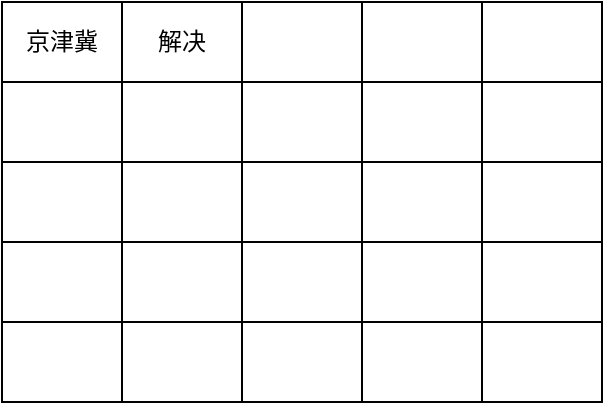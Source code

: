 <mxfile version="13.7.5" type="github">
  <diagram id="Gbl5_UEI-fA2A3KnGgYl" name="Page-1">
    <mxGraphModel dx="946" dy="646" grid="1" gridSize="10" guides="1" tooltips="1" connect="1" arrows="1" fold="1" page="1" pageScale="1" pageWidth="827" pageHeight="1169" math="0" shadow="0">
      <root>
        <mxCell id="0" />
        <mxCell id="1" parent="0" />
        <mxCell id="31_7GWPCaZv_z5C7a0WH-1" value="" style="shape=table;html=1;whiteSpace=wrap;startSize=0;container=1;collapsible=0;childLayout=tableLayout;" vertex="1" parent="1">
          <mxGeometry x="180" y="170" width="300" height="200" as="geometry" />
        </mxCell>
        <mxCell id="31_7GWPCaZv_z5C7a0WH-2" value="" style="shape=partialRectangle;html=1;whiteSpace=wrap;collapsible=0;dropTarget=0;pointerEvents=0;fillColor=none;top=0;left=0;bottom=0;right=0;points=[[0,0.5],[1,0.5]];portConstraint=eastwest;" vertex="1" parent="31_7GWPCaZv_z5C7a0WH-1">
          <mxGeometry width="300" height="40" as="geometry" />
        </mxCell>
        <mxCell id="31_7GWPCaZv_z5C7a0WH-3" value="京津冀" style="shape=partialRectangle;html=1;whiteSpace=wrap;connectable=0;overflow=hidden;fillColor=none;top=0;left=0;bottom=0;right=0;" vertex="1" parent="31_7GWPCaZv_z5C7a0WH-2">
          <mxGeometry width="60" height="40" as="geometry" />
        </mxCell>
        <mxCell id="31_7GWPCaZv_z5C7a0WH-4" value="解决" style="shape=partialRectangle;html=1;whiteSpace=wrap;connectable=0;overflow=hidden;fillColor=none;top=0;left=0;bottom=0;right=0;" vertex="1" parent="31_7GWPCaZv_z5C7a0WH-2">
          <mxGeometry x="60" width="60" height="40" as="geometry" />
        </mxCell>
        <mxCell id="31_7GWPCaZv_z5C7a0WH-5" value="" style="shape=partialRectangle;html=1;whiteSpace=wrap;connectable=0;overflow=hidden;fillColor=none;top=0;left=0;bottom=0;right=0;" vertex="1" parent="31_7GWPCaZv_z5C7a0WH-2">
          <mxGeometry x="120" width="60" height="40" as="geometry" />
        </mxCell>
        <mxCell id="31_7GWPCaZv_z5C7a0WH-6" value="" style="shape=partialRectangle;html=1;whiteSpace=wrap;connectable=0;overflow=hidden;fillColor=none;top=0;left=0;bottom=0;right=0;" vertex="1" parent="31_7GWPCaZv_z5C7a0WH-2">
          <mxGeometry x="180" width="60" height="40" as="geometry" />
        </mxCell>
        <mxCell id="31_7GWPCaZv_z5C7a0WH-7" value="" style="shape=partialRectangle;html=1;whiteSpace=wrap;connectable=0;overflow=hidden;fillColor=none;top=0;left=0;bottom=0;right=0;" vertex="1" parent="31_7GWPCaZv_z5C7a0WH-2">
          <mxGeometry x="240" width="60" height="40" as="geometry" />
        </mxCell>
        <mxCell id="31_7GWPCaZv_z5C7a0WH-8" value="" style="shape=partialRectangle;html=1;whiteSpace=wrap;collapsible=0;dropTarget=0;pointerEvents=0;fillColor=none;top=0;left=0;bottom=0;right=0;points=[[0,0.5],[1,0.5]];portConstraint=eastwest;" vertex="1" parent="31_7GWPCaZv_z5C7a0WH-1">
          <mxGeometry y="40" width="300" height="40" as="geometry" />
        </mxCell>
        <mxCell id="31_7GWPCaZv_z5C7a0WH-9" value="" style="shape=partialRectangle;html=1;whiteSpace=wrap;connectable=0;overflow=hidden;fillColor=none;top=0;left=0;bottom=0;right=0;" vertex="1" parent="31_7GWPCaZv_z5C7a0WH-8">
          <mxGeometry width="60" height="40" as="geometry" />
        </mxCell>
        <mxCell id="31_7GWPCaZv_z5C7a0WH-10" value="" style="shape=partialRectangle;html=1;whiteSpace=wrap;connectable=0;overflow=hidden;fillColor=none;top=0;left=0;bottom=0;right=0;" vertex="1" parent="31_7GWPCaZv_z5C7a0WH-8">
          <mxGeometry x="60" width="60" height="40" as="geometry" />
        </mxCell>
        <mxCell id="31_7GWPCaZv_z5C7a0WH-11" value="" style="shape=partialRectangle;html=1;whiteSpace=wrap;connectable=0;overflow=hidden;fillColor=none;top=0;left=0;bottom=0;right=0;" vertex="1" parent="31_7GWPCaZv_z5C7a0WH-8">
          <mxGeometry x="120" width="60" height="40" as="geometry" />
        </mxCell>
        <mxCell id="31_7GWPCaZv_z5C7a0WH-12" value="" style="shape=partialRectangle;html=1;whiteSpace=wrap;connectable=0;overflow=hidden;fillColor=none;top=0;left=0;bottom=0;right=0;" vertex="1" parent="31_7GWPCaZv_z5C7a0WH-8">
          <mxGeometry x="180" width="60" height="40" as="geometry" />
        </mxCell>
        <mxCell id="31_7GWPCaZv_z5C7a0WH-13" value="" style="shape=partialRectangle;html=1;whiteSpace=wrap;connectable=0;overflow=hidden;fillColor=none;top=0;left=0;bottom=0;right=0;" vertex="1" parent="31_7GWPCaZv_z5C7a0WH-8">
          <mxGeometry x="240" width="60" height="40" as="geometry" />
        </mxCell>
        <mxCell id="31_7GWPCaZv_z5C7a0WH-14" value="" style="shape=partialRectangle;html=1;whiteSpace=wrap;collapsible=0;dropTarget=0;pointerEvents=0;fillColor=none;top=0;left=0;bottom=0;right=0;points=[[0,0.5],[1,0.5]];portConstraint=eastwest;" vertex="1" parent="31_7GWPCaZv_z5C7a0WH-1">
          <mxGeometry y="80" width="300" height="40" as="geometry" />
        </mxCell>
        <mxCell id="31_7GWPCaZv_z5C7a0WH-15" value="" style="shape=partialRectangle;html=1;whiteSpace=wrap;connectable=0;overflow=hidden;fillColor=none;top=0;left=0;bottom=0;right=0;" vertex="1" parent="31_7GWPCaZv_z5C7a0WH-14">
          <mxGeometry width="60" height="40" as="geometry" />
        </mxCell>
        <mxCell id="31_7GWPCaZv_z5C7a0WH-16" value="" style="shape=partialRectangle;html=1;whiteSpace=wrap;connectable=0;overflow=hidden;fillColor=none;top=0;left=0;bottom=0;right=0;" vertex="1" parent="31_7GWPCaZv_z5C7a0WH-14">
          <mxGeometry x="60" width="60" height="40" as="geometry" />
        </mxCell>
        <mxCell id="31_7GWPCaZv_z5C7a0WH-17" value="" style="shape=partialRectangle;html=1;whiteSpace=wrap;connectable=0;overflow=hidden;fillColor=none;top=0;left=0;bottom=0;right=0;" vertex="1" parent="31_7GWPCaZv_z5C7a0WH-14">
          <mxGeometry x="120" width="60" height="40" as="geometry" />
        </mxCell>
        <mxCell id="31_7GWPCaZv_z5C7a0WH-18" value="" style="shape=partialRectangle;html=1;whiteSpace=wrap;connectable=0;overflow=hidden;fillColor=none;top=0;left=0;bottom=0;right=0;" vertex="1" parent="31_7GWPCaZv_z5C7a0WH-14">
          <mxGeometry x="180" width="60" height="40" as="geometry" />
        </mxCell>
        <mxCell id="31_7GWPCaZv_z5C7a0WH-19" value="" style="shape=partialRectangle;html=1;whiteSpace=wrap;connectable=0;overflow=hidden;fillColor=none;top=0;left=0;bottom=0;right=0;" vertex="1" parent="31_7GWPCaZv_z5C7a0WH-14">
          <mxGeometry x="240" width="60" height="40" as="geometry" />
        </mxCell>
        <mxCell id="31_7GWPCaZv_z5C7a0WH-20" value="" style="shape=partialRectangle;html=1;whiteSpace=wrap;collapsible=0;dropTarget=0;pointerEvents=0;fillColor=none;top=0;left=0;bottom=0;right=0;points=[[0,0.5],[1,0.5]];portConstraint=eastwest;" vertex="1" parent="31_7GWPCaZv_z5C7a0WH-1">
          <mxGeometry y="120" width="300" height="40" as="geometry" />
        </mxCell>
        <mxCell id="31_7GWPCaZv_z5C7a0WH-21" value="" style="shape=partialRectangle;html=1;whiteSpace=wrap;connectable=0;overflow=hidden;fillColor=none;top=0;left=0;bottom=0;right=0;" vertex="1" parent="31_7GWPCaZv_z5C7a0WH-20">
          <mxGeometry width="60" height="40" as="geometry" />
        </mxCell>
        <mxCell id="31_7GWPCaZv_z5C7a0WH-22" value="" style="shape=partialRectangle;html=1;whiteSpace=wrap;connectable=0;overflow=hidden;fillColor=none;top=0;left=0;bottom=0;right=0;" vertex="1" parent="31_7GWPCaZv_z5C7a0WH-20">
          <mxGeometry x="60" width="60" height="40" as="geometry" />
        </mxCell>
        <mxCell id="31_7GWPCaZv_z5C7a0WH-23" value="" style="shape=partialRectangle;html=1;whiteSpace=wrap;connectable=0;overflow=hidden;fillColor=none;top=0;left=0;bottom=0;right=0;" vertex="1" parent="31_7GWPCaZv_z5C7a0WH-20">
          <mxGeometry x="120" width="60" height="40" as="geometry" />
        </mxCell>
        <mxCell id="31_7GWPCaZv_z5C7a0WH-24" value="" style="shape=partialRectangle;html=1;whiteSpace=wrap;connectable=0;overflow=hidden;fillColor=none;top=0;left=0;bottom=0;right=0;" vertex="1" parent="31_7GWPCaZv_z5C7a0WH-20">
          <mxGeometry x="180" width="60" height="40" as="geometry" />
        </mxCell>
        <mxCell id="31_7GWPCaZv_z5C7a0WH-25" value="" style="shape=partialRectangle;html=1;whiteSpace=wrap;connectable=0;overflow=hidden;fillColor=none;top=0;left=0;bottom=0;right=0;" vertex="1" parent="31_7GWPCaZv_z5C7a0WH-20">
          <mxGeometry x="240" width="60" height="40" as="geometry" />
        </mxCell>
        <mxCell id="31_7GWPCaZv_z5C7a0WH-26" value="" style="shape=partialRectangle;html=1;whiteSpace=wrap;collapsible=0;dropTarget=0;pointerEvents=0;fillColor=none;top=0;left=0;bottom=0;right=0;points=[[0,0.5],[1,0.5]];portConstraint=eastwest;" vertex="1" parent="31_7GWPCaZv_z5C7a0WH-1">
          <mxGeometry y="160" width="300" height="40" as="geometry" />
        </mxCell>
        <mxCell id="31_7GWPCaZv_z5C7a0WH-27" value="" style="shape=partialRectangle;html=1;whiteSpace=wrap;connectable=0;overflow=hidden;fillColor=none;top=0;left=0;bottom=0;right=0;" vertex="1" parent="31_7GWPCaZv_z5C7a0WH-26">
          <mxGeometry width="60" height="40" as="geometry" />
        </mxCell>
        <mxCell id="31_7GWPCaZv_z5C7a0WH-28" value="" style="shape=partialRectangle;html=1;whiteSpace=wrap;connectable=0;overflow=hidden;fillColor=none;top=0;left=0;bottom=0;right=0;" vertex="1" parent="31_7GWPCaZv_z5C7a0WH-26">
          <mxGeometry x="60" width="60" height="40" as="geometry" />
        </mxCell>
        <mxCell id="31_7GWPCaZv_z5C7a0WH-29" value="" style="shape=partialRectangle;html=1;whiteSpace=wrap;connectable=0;overflow=hidden;fillColor=none;top=0;left=0;bottom=0;right=0;" vertex="1" parent="31_7GWPCaZv_z5C7a0WH-26">
          <mxGeometry x="120" width="60" height="40" as="geometry" />
        </mxCell>
        <mxCell id="31_7GWPCaZv_z5C7a0WH-30" value="" style="shape=partialRectangle;html=1;whiteSpace=wrap;connectable=0;overflow=hidden;fillColor=none;top=0;left=0;bottom=0;right=0;" vertex="1" parent="31_7GWPCaZv_z5C7a0WH-26">
          <mxGeometry x="180" width="60" height="40" as="geometry" />
        </mxCell>
        <mxCell id="31_7GWPCaZv_z5C7a0WH-31" value="" style="shape=partialRectangle;html=1;whiteSpace=wrap;connectable=0;overflow=hidden;fillColor=none;top=0;left=0;bottom=0;right=0;" vertex="1" parent="31_7GWPCaZv_z5C7a0WH-26">
          <mxGeometry x="240" width="60" height="40" as="geometry" />
        </mxCell>
      </root>
    </mxGraphModel>
  </diagram>
</mxfile>
